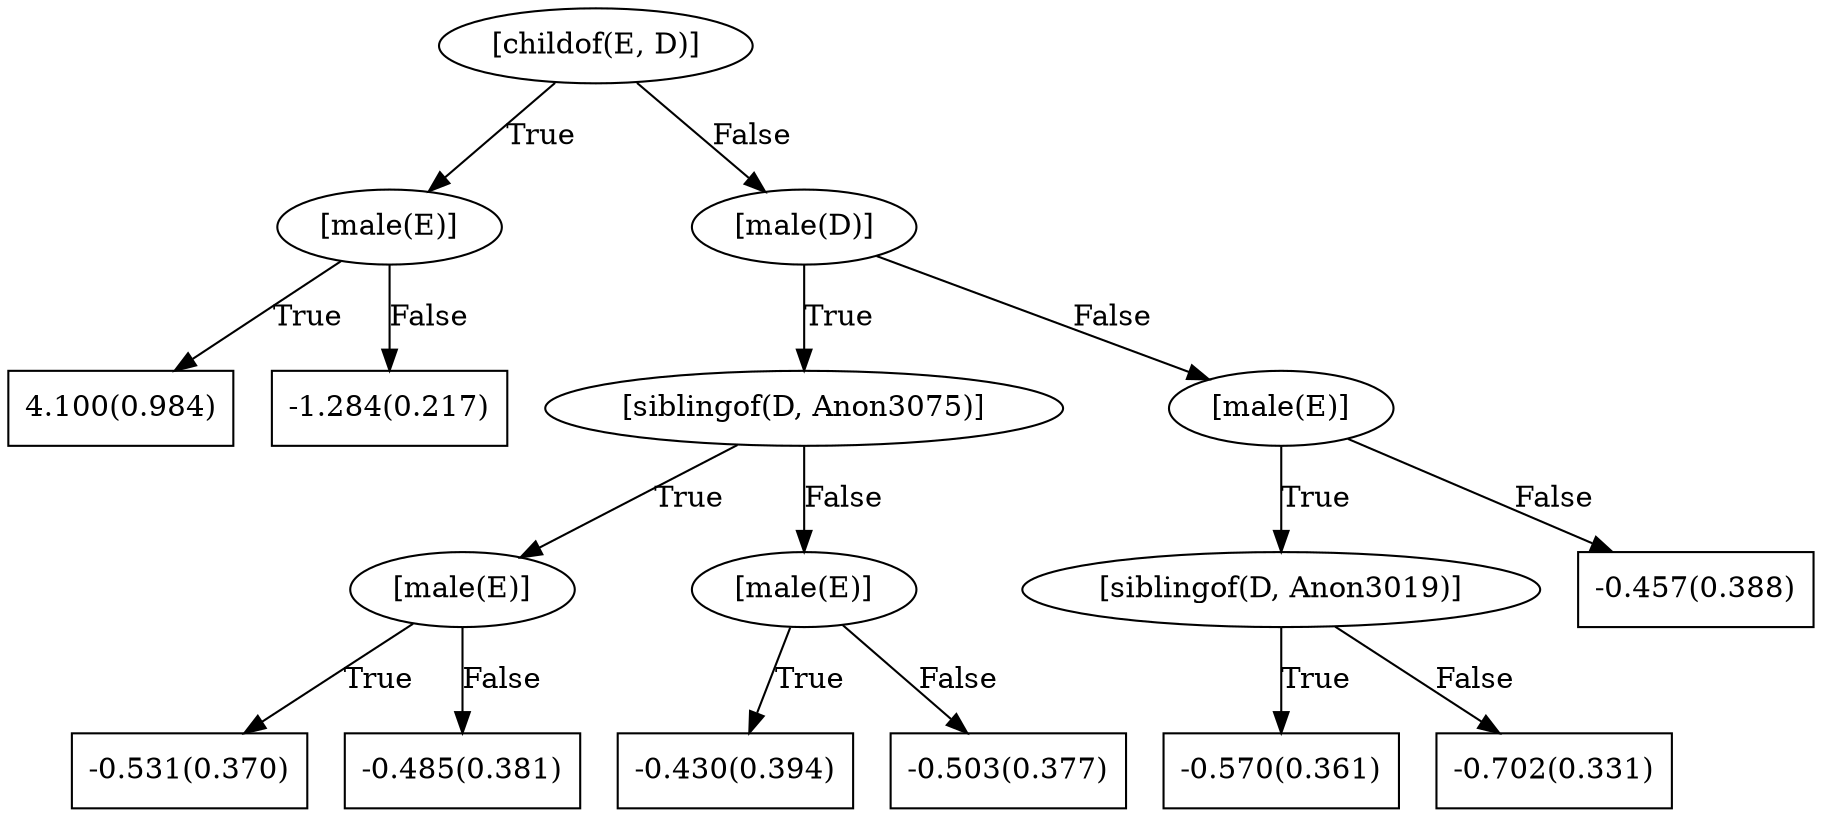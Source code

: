 digraph G{ 
1[label = "[childof(E, D)]"];
1 -> 2[label="True"];
1 -> 3[label="False"];
2[label = "[male(E)]"];
2 -> 4[label="True"];
2 -> 5[label="False"];
4[shape = box,label = "4.100(0.984)"];
5[shape = box,label = "-1.284(0.217)"];
3[label = "[male(D)]"];
3 -> 6[label="True"];
3 -> 7[label="False"];
6[label = "[siblingof(D, Anon3075)]"];
6 -> 8[label="True"];
6 -> 9[label="False"];
8[label = "[male(E)]"];
8 -> 10[label="True"];
8 -> 11[label="False"];
10[shape = box,label = "-0.531(0.370)"];
11[shape = box,label = "-0.485(0.381)"];
9[label = "[male(E)]"];
9 -> 12[label="True"];
9 -> 13[label="False"];
12[shape = box,label = "-0.430(0.394)"];
13[shape = box,label = "-0.503(0.377)"];
7[label = "[male(E)]"];
7 -> 14[label="True"];
7 -> 15[label="False"];
14[label = "[siblingof(D, Anon3019)]"];
14 -> 16[label="True"];
14 -> 17[label="False"];
16[shape = box,label = "-0.570(0.361)"];
17[shape = box,label = "-0.702(0.331)"];
15[shape = box,label = "-0.457(0.388)"];
}
